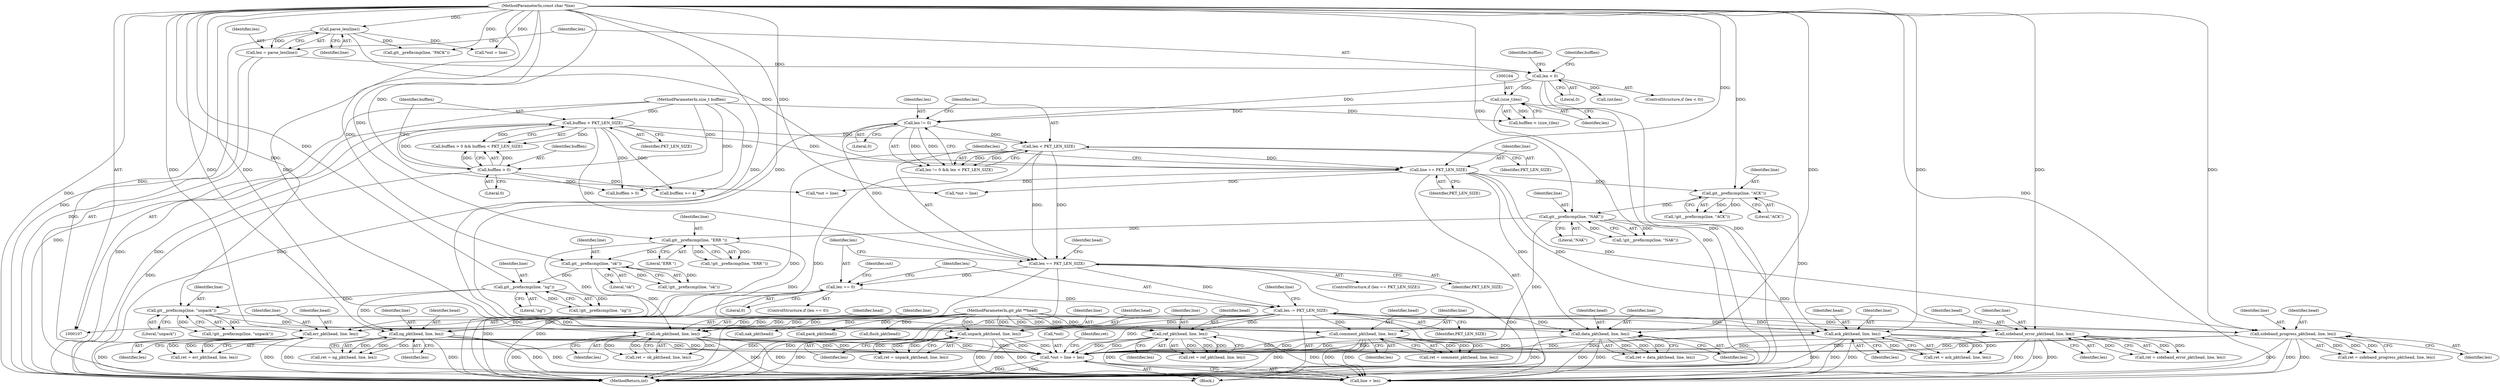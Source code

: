 digraph "0_libgit2_66e3774d279672ee51c3b54545a79d20d1ada834@integer" {
"1000335" [label="(Call,*out = line + len)"];
"1000324" [label="(Call,unpack_pkt(head, line, len))"];
"1000108" [label="(MethodParameterIn,git_pkt **head)"];
"1000319" [label="(Call,git__prefixcmp(line, \"unpack\"))"];
"1000307" [label="(Call,git__prefixcmp(line, \"ng\"))"];
"1000295" [label="(Call,git__prefixcmp(line, \"ok\"))"];
"1000271" [label="(Call,git__prefixcmp(line, \"ERR \"))"];
"1000261" [label="(Call,git__prefixcmp(line, \"NAK\"))"];
"1000249" [label="(Call,git__prefixcmp(line, \"ACK\"))"];
"1000178" [label="(Call,line += PKT_LEN_SIZE)"];
"1000120" [label="(Call,bufflen < PKT_LEN_SIZE)"];
"1000117" [label="(Call,bufflen > 0)"];
"1000111" [label="(MethodParameterIn,size_t bufflen)"];
"1000173" [label="(Call,len < PKT_LEN_SIZE)"];
"1000170" [label="(Call,len != 0)"];
"1000130" [label="(Call,len < 0)"];
"1000125" [label="(Call,len = parse_len(line))"];
"1000127" [label="(Call,parse_len(line))"];
"1000109" [label="(MethodParameterIn,const char *line)"];
"1000163" [label="(Call,(size_t)len)"];
"1000208" [label="(Call,len -= PKT_LEN_SIZE)"];
"1000182" [label="(Call,len == PKT_LEN_SIZE)"];
"1000197" [label="(Call,len == 0)"];
"1000331" [label="(Call,ref_pkt(head, line, len))"];
"1000288" [label="(Call,comment_pkt(head, line, len))"];
"1000230" [label="(Call,sideband_progress_pkt(head, line, len))"];
"1000218" [label="(Call,data_pkt(head, line, len))"];
"1000242" [label="(Call,sideband_error_pkt(head, line, len))"];
"1000254" [label="(Call,ack_pkt(head, line, len))"];
"1000312" [label="(Call,ng_pkt(head, line, len))"];
"1000300" [label="(Call,ok_pkt(head, line, len))"];
"1000276" [label="(Call,err_pkt(head, line, len))"];
"1000333" [label="(Identifier,line)"];
"1000315" [label="(Identifier,len)"];
"1000169" [label="(Call,len != 0 && len < PKT_LEN_SIZE)"];
"1000294" [label="(Call,!git__prefixcmp(line, \"ok\"))"];
"1000320" [label="(Identifier,line)"];
"1000218" [label="(Call,data_pkt(head, line, len))"];
"1000307" [label="(Call,git__prefixcmp(line, \"ng\"))"];
"1000108" [label="(MethodParameterIn,git_pkt **head)"];
"1000219" [label="(Identifier,head)"];
"1000161" [label="(Call,bufflen < (size_t)len)"];
"1000240" [label="(Call,ret = sideband_error_pkt(head, line, len))"];
"1000334" [label="(Identifier,len)"];
"1000131" [label="(Identifier,len)"];
"1000276" [label="(Call,err_pkt(head, line, len))"];
"1000272" [label="(Identifier,line)"];
"1000295" [label="(Call,git__prefixcmp(line, \"ok\"))"];
"1000248" [label="(Call,!git__prefixcmp(line, \"ACK\"))"];
"1000290" [label="(Identifier,line)"];
"1000329" [label="(Call,ret = ref_pkt(head, line, len))"];
"1000291" [label="(Identifier,len)"];
"1000273" [label="(Literal,\"ERR \")"];
"1000251" [label="(Literal,\"ACK\")"];
"1000172" [label="(Literal,0)"];
"1000300" [label="(Call,ok_pkt(head, line, len))"];
"1000336" [label="(Call,*out)"];
"1000254" [label="(Call,ack_pkt(head, line, len))"];
"1000190" [label="(Call,*out = line)"];
"1000321" [label="(Literal,\"unpack\")"];
"1000182" [label="(Call,len == PKT_LEN_SIZE)"];
"1000203" [label="(Identifier,out)"];
"1000296" [label="(Identifier,line)"];
"1000342" [label="(Identifier,ret)"];
"1000120" [label="(Call,bufflen < PKT_LEN_SIZE)"];
"1000171" [label="(Identifier,len)"];
"1000288" [label="(Call,comment_pkt(head, line, len))"];
"1000153" [label="(Call,(int)len)"];
"1000250" [label="(Identifier,line)"];
"1000150" [label="(Call,pack_pkt(head))"];
"1000326" [label="(Identifier,line)"];
"1000232" [label="(Identifier,line)"];
"1000165" [label="(Identifier,len)"];
"1000221" [label="(Identifier,len)"];
"1000199" [label="(Literal,0)"];
"1000255" [label="(Identifier,head)"];
"1000121" [label="(Identifier,bufflen)"];
"1000130" [label="(Call,len < 0)"];
"1000129" [label="(ControlStructure,if (len < 0))"];
"1000314" [label="(Identifier,line)"];
"1000188" [label="(Identifier,head)"];
"1000197" [label="(Call,len == 0)"];
"1000128" [label="(Identifier,line)"];
"1000306" [label="(Call,!git__prefixcmp(line, \"ng\"))"];
"1000274" [label="(Call,ret = err_pkt(head, line, len))"];
"1000119" [label="(Literal,0)"];
"1000249" [label="(Call,git__prefixcmp(line, \"ACK\"))"];
"1000325" [label="(Identifier,head)"];
"1000122" [label="(Identifier,PKT_LEN_SIZE)"];
"1000327" [label="(Identifier,len)"];
"1000322" [label="(Call,ret = unpack_pkt(head, line, len))"];
"1000298" [label="(Call,ret = ok_pkt(head, line, len))"];
"1000301" [label="(Identifier,head)"];
"1000170" [label="(Call,len != 0)"];
"1000206" [label="(Call,flush_pkt(head))"];
"1000233" [label="(Identifier,len)"];
"1000159" [label="(Identifier,bufflen)"];
"1000277" [label="(Identifier,head)"];
"1000140" [label="(Call,git__prefixcmp(line, \"PACK\"))"];
"1000257" [label="(Identifier,len)"];
"1000209" [label="(Identifier,len)"];
"1000145" [label="(Call,*out = line)"];
"1000252" [label="(Call,ret = ack_pkt(head, line, len))"];
"1000262" [label="(Identifier,line)"];
"1000180" [label="(Identifier,PKT_LEN_SIZE)"];
"1000181" [label="(ControlStructure,if (len == PKT_LEN_SIZE))"];
"1000244" [label="(Identifier,line)"];
"1000125" [label="(Call,len = parse_len(line))"];
"1000243" [label="(Identifier,head)"];
"1000335" [label="(Call,*out = line + len)"];
"1000116" [label="(Call,bufflen > 0 && bufflen < PKT_LEN_SIZE)"];
"1000137" [label="(Identifier,bufflen)"];
"1000173" [label="(Call,len < PKT_LEN_SIZE)"];
"1000127" [label="(Call,parse_len(line))"];
"1000118" [label="(Identifier,bufflen)"];
"1000319" [label="(Call,git__prefixcmp(line, \"unpack\"))"];
"1000198" [label="(Identifier,len)"];
"1000231" [label="(Identifier,head)"];
"1000343" [label="(MethodReturn,int)"];
"1000286" [label="(Call,ret = comment_pkt(head, line, len))"];
"1000230" [label="(Call,sideband_progress_pkt(head, line, len))"];
"1000338" [label="(Call,line + len)"];
"1000158" [label="(Call,bufflen > 0)"];
"1000210" [label="(Identifier,PKT_LEN_SIZE)"];
"1000297" [label="(Literal,\"ok\")"];
"1000126" [label="(Identifier,len)"];
"1000214" [label="(Identifier,line)"];
"1000279" [label="(Identifier,len)"];
"1000331" [label="(Call,ref_pkt(head, line, len))"];
"1000312" [label="(Call,ng_pkt(head, line, len))"];
"1000201" [label="(Call,*out = line)"];
"1000220" [label="(Identifier,line)"];
"1000260" [label="(Call,!git__prefixcmp(line, \"NAK\"))"];
"1000228" [label="(Call,ret = sideband_progress_pkt(head, line, len))"];
"1000309" [label="(Literal,\"ng\")"];
"1000245" [label="(Identifier,len)"];
"1000261" [label="(Call,git__prefixcmp(line, \"NAK\"))"];
"1000112" [label="(Block,)"];
"1000175" [label="(Identifier,PKT_LEN_SIZE)"];
"1000208" [label="(Call,len -= PKT_LEN_SIZE)"];
"1000318" [label="(Call,!git__prefixcmp(line, \"unpack\"))"];
"1000117" [label="(Call,bufflen > 0)"];
"1000163" [label="(Call,(size_t)len)"];
"1000109" [label="(MethodParameterIn,const char *line)"];
"1000196" [label="(ControlStructure,if (len == 0))"];
"1000256" [label="(Identifier,line)"];
"1000278" [label="(Identifier,line)"];
"1000216" [label="(Call,ret = data_pkt(head, line, len))"];
"1000302" [label="(Identifier,line)"];
"1000179" [label="(Identifier,line)"];
"1000271" [label="(Call,git__prefixcmp(line, \"ERR \"))"];
"1000174" [label="(Identifier,len)"];
"1000270" [label="(Call,!git__prefixcmp(line, \"ERR \"))"];
"1000178" [label="(Call,line += PKT_LEN_SIZE)"];
"1000313" [label="(Identifier,head)"];
"1000324" [label="(Call,unpack_pkt(head, line, len))"];
"1000308" [label="(Identifier,line)"];
"1000242" [label="(Call,sideband_error_pkt(head, line, len))"];
"1000289" [label="(Identifier,head)"];
"1000132" [label="(Literal,0)"];
"1000332" [label="(Identifier,head)"];
"1000310" [label="(Call,ret = ng_pkt(head, line, len))"];
"1000303" [label="(Identifier,len)"];
"1000266" [label="(Call,nak_pkt(head))"];
"1000263" [label="(Literal,\"NAK\")"];
"1000184" [label="(Identifier,PKT_LEN_SIZE)"];
"1000136" [label="(Call,bufflen >= 4)"];
"1000183" [label="(Identifier,len)"];
"1000111" [label="(MethodParameterIn,size_t bufflen)"];
"1000335" -> "1000112"  [label="AST: "];
"1000335" -> "1000338"  [label="CFG: "];
"1000336" -> "1000335"  [label="AST: "];
"1000338" -> "1000335"  [label="AST: "];
"1000342" -> "1000335"  [label="CFG: "];
"1000335" -> "1000343"  [label="DDG: "];
"1000335" -> "1000343"  [label="DDG: "];
"1000324" -> "1000335"  [label="DDG: "];
"1000324" -> "1000335"  [label="DDG: "];
"1000331" -> "1000335"  [label="DDG: "];
"1000331" -> "1000335"  [label="DDG: "];
"1000288" -> "1000335"  [label="DDG: "];
"1000288" -> "1000335"  [label="DDG: "];
"1000261" -> "1000335"  [label="DDG: "];
"1000230" -> "1000335"  [label="DDG: "];
"1000230" -> "1000335"  [label="DDG: "];
"1000218" -> "1000335"  [label="DDG: "];
"1000218" -> "1000335"  [label="DDG: "];
"1000242" -> "1000335"  [label="DDG: "];
"1000242" -> "1000335"  [label="DDG: "];
"1000254" -> "1000335"  [label="DDG: "];
"1000254" -> "1000335"  [label="DDG: "];
"1000312" -> "1000335"  [label="DDG: "];
"1000312" -> "1000335"  [label="DDG: "];
"1000300" -> "1000335"  [label="DDG: "];
"1000300" -> "1000335"  [label="DDG: "];
"1000276" -> "1000335"  [label="DDG: "];
"1000276" -> "1000335"  [label="DDG: "];
"1000109" -> "1000335"  [label="DDG: "];
"1000208" -> "1000335"  [label="DDG: "];
"1000324" -> "1000322"  [label="AST: "];
"1000324" -> "1000327"  [label="CFG: "];
"1000325" -> "1000324"  [label="AST: "];
"1000326" -> "1000324"  [label="AST: "];
"1000327" -> "1000324"  [label="AST: "];
"1000322" -> "1000324"  [label="CFG: "];
"1000324" -> "1000343"  [label="DDG: "];
"1000324" -> "1000322"  [label="DDG: "];
"1000324" -> "1000322"  [label="DDG: "];
"1000324" -> "1000322"  [label="DDG: "];
"1000108" -> "1000324"  [label="DDG: "];
"1000319" -> "1000324"  [label="DDG: "];
"1000109" -> "1000324"  [label="DDG: "];
"1000208" -> "1000324"  [label="DDG: "];
"1000324" -> "1000338"  [label="DDG: "];
"1000324" -> "1000338"  [label="DDG: "];
"1000108" -> "1000107"  [label="AST: "];
"1000108" -> "1000343"  [label="DDG: "];
"1000108" -> "1000150"  [label="DDG: "];
"1000108" -> "1000206"  [label="DDG: "];
"1000108" -> "1000218"  [label="DDG: "];
"1000108" -> "1000230"  [label="DDG: "];
"1000108" -> "1000242"  [label="DDG: "];
"1000108" -> "1000254"  [label="DDG: "];
"1000108" -> "1000266"  [label="DDG: "];
"1000108" -> "1000276"  [label="DDG: "];
"1000108" -> "1000288"  [label="DDG: "];
"1000108" -> "1000300"  [label="DDG: "];
"1000108" -> "1000312"  [label="DDG: "];
"1000108" -> "1000331"  [label="DDG: "];
"1000319" -> "1000318"  [label="AST: "];
"1000319" -> "1000321"  [label="CFG: "];
"1000320" -> "1000319"  [label="AST: "];
"1000321" -> "1000319"  [label="AST: "];
"1000318" -> "1000319"  [label="CFG: "];
"1000319" -> "1000318"  [label="DDG: "];
"1000319" -> "1000318"  [label="DDG: "];
"1000307" -> "1000319"  [label="DDG: "];
"1000109" -> "1000319"  [label="DDG: "];
"1000319" -> "1000331"  [label="DDG: "];
"1000307" -> "1000306"  [label="AST: "];
"1000307" -> "1000309"  [label="CFG: "];
"1000308" -> "1000307"  [label="AST: "];
"1000309" -> "1000307"  [label="AST: "];
"1000306" -> "1000307"  [label="CFG: "];
"1000307" -> "1000306"  [label="DDG: "];
"1000307" -> "1000306"  [label="DDG: "];
"1000295" -> "1000307"  [label="DDG: "];
"1000109" -> "1000307"  [label="DDG: "];
"1000307" -> "1000312"  [label="DDG: "];
"1000295" -> "1000294"  [label="AST: "];
"1000295" -> "1000297"  [label="CFG: "];
"1000296" -> "1000295"  [label="AST: "];
"1000297" -> "1000295"  [label="AST: "];
"1000294" -> "1000295"  [label="CFG: "];
"1000295" -> "1000294"  [label="DDG: "];
"1000295" -> "1000294"  [label="DDG: "];
"1000271" -> "1000295"  [label="DDG: "];
"1000109" -> "1000295"  [label="DDG: "];
"1000295" -> "1000300"  [label="DDG: "];
"1000271" -> "1000270"  [label="AST: "];
"1000271" -> "1000273"  [label="CFG: "];
"1000272" -> "1000271"  [label="AST: "];
"1000273" -> "1000271"  [label="AST: "];
"1000270" -> "1000271"  [label="CFG: "];
"1000271" -> "1000270"  [label="DDG: "];
"1000271" -> "1000270"  [label="DDG: "];
"1000261" -> "1000271"  [label="DDG: "];
"1000109" -> "1000271"  [label="DDG: "];
"1000271" -> "1000276"  [label="DDG: "];
"1000271" -> "1000288"  [label="DDG: "];
"1000261" -> "1000260"  [label="AST: "];
"1000261" -> "1000263"  [label="CFG: "];
"1000262" -> "1000261"  [label="AST: "];
"1000263" -> "1000261"  [label="AST: "];
"1000260" -> "1000261"  [label="CFG: "];
"1000261" -> "1000260"  [label="DDG: "];
"1000261" -> "1000260"  [label="DDG: "];
"1000249" -> "1000261"  [label="DDG: "];
"1000109" -> "1000261"  [label="DDG: "];
"1000261" -> "1000338"  [label="DDG: "];
"1000249" -> "1000248"  [label="AST: "];
"1000249" -> "1000251"  [label="CFG: "];
"1000250" -> "1000249"  [label="AST: "];
"1000251" -> "1000249"  [label="AST: "];
"1000248" -> "1000249"  [label="CFG: "];
"1000249" -> "1000248"  [label="DDG: "];
"1000249" -> "1000248"  [label="DDG: "];
"1000178" -> "1000249"  [label="DDG: "];
"1000109" -> "1000249"  [label="DDG: "];
"1000249" -> "1000254"  [label="DDG: "];
"1000178" -> "1000112"  [label="AST: "];
"1000178" -> "1000180"  [label="CFG: "];
"1000179" -> "1000178"  [label="AST: "];
"1000180" -> "1000178"  [label="AST: "];
"1000183" -> "1000178"  [label="CFG: "];
"1000120" -> "1000178"  [label="DDG: "];
"1000173" -> "1000178"  [label="DDG: "];
"1000127" -> "1000178"  [label="DDG: "];
"1000109" -> "1000178"  [label="DDG: "];
"1000178" -> "1000190"  [label="DDG: "];
"1000178" -> "1000201"  [label="DDG: "];
"1000178" -> "1000218"  [label="DDG: "];
"1000178" -> "1000230"  [label="DDG: "];
"1000178" -> "1000242"  [label="DDG: "];
"1000120" -> "1000116"  [label="AST: "];
"1000120" -> "1000122"  [label="CFG: "];
"1000121" -> "1000120"  [label="AST: "];
"1000122" -> "1000120"  [label="AST: "];
"1000116" -> "1000120"  [label="CFG: "];
"1000120" -> "1000343"  [label="DDG: "];
"1000120" -> "1000343"  [label="DDG: "];
"1000120" -> "1000116"  [label="DDG: "];
"1000120" -> "1000116"  [label="DDG: "];
"1000117" -> "1000120"  [label="DDG: "];
"1000111" -> "1000120"  [label="DDG: "];
"1000120" -> "1000136"  [label="DDG: "];
"1000120" -> "1000158"  [label="DDG: "];
"1000120" -> "1000173"  [label="DDG: "];
"1000120" -> "1000182"  [label="DDG: "];
"1000117" -> "1000116"  [label="AST: "];
"1000117" -> "1000119"  [label="CFG: "];
"1000118" -> "1000117"  [label="AST: "];
"1000119" -> "1000117"  [label="AST: "];
"1000121" -> "1000117"  [label="CFG: "];
"1000116" -> "1000117"  [label="CFG: "];
"1000117" -> "1000343"  [label="DDG: "];
"1000117" -> "1000116"  [label="DDG: "];
"1000117" -> "1000116"  [label="DDG: "];
"1000111" -> "1000117"  [label="DDG: "];
"1000117" -> "1000136"  [label="DDG: "];
"1000117" -> "1000158"  [label="DDG: "];
"1000111" -> "1000107"  [label="AST: "];
"1000111" -> "1000343"  [label="DDG: "];
"1000111" -> "1000136"  [label="DDG: "];
"1000111" -> "1000158"  [label="DDG: "];
"1000111" -> "1000161"  [label="DDG: "];
"1000173" -> "1000169"  [label="AST: "];
"1000173" -> "1000175"  [label="CFG: "];
"1000174" -> "1000173"  [label="AST: "];
"1000175" -> "1000173"  [label="AST: "];
"1000169" -> "1000173"  [label="CFG: "];
"1000173" -> "1000343"  [label="DDG: "];
"1000173" -> "1000343"  [label="DDG: "];
"1000173" -> "1000169"  [label="DDG: "];
"1000173" -> "1000169"  [label="DDG: "];
"1000170" -> "1000173"  [label="DDG: "];
"1000173" -> "1000182"  [label="DDG: "];
"1000173" -> "1000182"  [label="DDG: "];
"1000170" -> "1000169"  [label="AST: "];
"1000170" -> "1000172"  [label="CFG: "];
"1000171" -> "1000170"  [label="AST: "];
"1000172" -> "1000170"  [label="AST: "];
"1000174" -> "1000170"  [label="CFG: "];
"1000169" -> "1000170"  [label="CFG: "];
"1000170" -> "1000343"  [label="DDG: "];
"1000170" -> "1000169"  [label="DDG: "];
"1000170" -> "1000169"  [label="DDG: "];
"1000130" -> "1000170"  [label="DDG: "];
"1000163" -> "1000170"  [label="DDG: "];
"1000170" -> "1000182"  [label="DDG: "];
"1000130" -> "1000129"  [label="AST: "];
"1000130" -> "1000132"  [label="CFG: "];
"1000131" -> "1000130"  [label="AST: "];
"1000132" -> "1000130"  [label="AST: "];
"1000137" -> "1000130"  [label="CFG: "];
"1000159" -> "1000130"  [label="CFG: "];
"1000130" -> "1000343"  [label="DDG: "];
"1000130" -> "1000343"  [label="DDG: "];
"1000125" -> "1000130"  [label="DDG: "];
"1000130" -> "1000153"  [label="DDG: "];
"1000130" -> "1000163"  [label="DDG: "];
"1000125" -> "1000112"  [label="AST: "];
"1000125" -> "1000127"  [label="CFG: "];
"1000126" -> "1000125"  [label="AST: "];
"1000127" -> "1000125"  [label="AST: "];
"1000131" -> "1000125"  [label="CFG: "];
"1000125" -> "1000343"  [label="DDG: "];
"1000127" -> "1000125"  [label="DDG: "];
"1000127" -> "1000128"  [label="CFG: "];
"1000128" -> "1000127"  [label="AST: "];
"1000127" -> "1000343"  [label="DDG: "];
"1000109" -> "1000127"  [label="DDG: "];
"1000127" -> "1000140"  [label="DDG: "];
"1000127" -> "1000145"  [label="DDG: "];
"1000109" -> "1000107"  [label="AST: "];
"1000109" -> "1000343"  [label="DDG: "];
"1000109" -> "1000140"  [label="DDG: "];
"1000109" -> "1000145"  [label="DDG: "];
"1000109" -> "1000190"  [label="DDG: "];
"1000109" -> "1000201"  [label="DDG: "];
"1000109" -> "1000218"  [label="DDG: "];
"1000109" -> "1000230"  [label="DDG: "];
"1000109" -> "1000242"  [label="DDG: "];
"1000109" -> "1000254"  [label="DDG: "];
"1000109" -> "1000276"  [label="DDG: "];
"1000109" -> "1000288"  [label="DDG: "];
"1000109" -> "1000300"  [label="DDG: "];
"1000109" -> "1000312"  [label="DDG: "];
"1000109" -> "1000331"  [label="DDG: "];
"1000109" -> "1000338"  [label="DDG: "];
"1000163" -> "1000161"  [label="AST: "];
"1000163" -> "1000165"  [label="CFG: "];
"1000164" -> "1000163"  [label="AST: "];
"1000165" -> "1000163"  [label="AST: "];
"1000161" -> "1000163"  [label="CFG: "];
"1000163" -> "1000343"  [label="DDG: "];
"1000163" -> "1000161"  [label="DDG: "];
"1000208" -> "1000112"  [label="AST: "];
"1000208" -> "1000210"  [label="CFG: "];
"1000209" -> "1000208"  [label="AST: "];
"1000210" -> "1000208"  [label="AST: "];
"1000214" -> "1000208"  [label="CFG: "];
"1000208" -> "1000343"  [label="DDG: "];
"1000182" -> "1000208"  [label="DDG: "];
"1000197" -> "1000208"  [label="DDG: "];
"1000208" -> "1000218"  [label="DDG: "];
"1000208" -> "1000230"  [label="DDG: "];
"1000208" -> "1000242"  [label="DDG: "];
"1000208" -> "1000254"  [label="DDG: "];
"1000208" -> "1000276"  [label="DDG: "];
"1000208" -> "1000288"  [label="DDG: "];
"1000208" -> "1000300"  [label="DDG: "];
"1000208" -> "1000312"  [label="DDG: "];
"1000208" -> "1000331"  [label="DDG: "];
"1000208" -> "1000338"  [label="DDG: "];
"1000182" -> "1000181"  [label="AST: "];
"1000182" -> "1000184"  [label="CFG: "];
"1000183" -> "1000182"  [label="AST: "];
"1000184" -> "1000182"  [label="AST: "];
"1000188" -> "1000182"  [label="CFG: "];
"1000198" -> "1000182"  [label="CFG: "];
"1000182" -> "1000343"  [label="DDG: "];
"1000182" -> "1000343"  [label="DDG: "];
"1000182" -> "1000343"  [label="DDG: "];
"1000182" -> "1000197"  [label="DDG: "];
"1000197" -> "1000196"  [label="AST: "];
"1000197" -> "1000199"  [label="CFG: "];
"1000198" -> "1000197"  [label="AST: "];
"1000199" -> "1000197"  [label="AST: "];
"1000203" -> "1000197"  [label="CFG: "];
"1000209" -> "1000197"  [label="CFG: "];
"1000197" -> "1000343"  [label="DDG: "];
"1000197" -> "1000343"  [label="DDG: "];
"1000331" -> "1000329"  [label="AST: "];
"1000331" -> "1000334"  [label="CFG: "];
"1000332" -> "1000331"  [label="AST: "];
"1000333" -> "1000331"  [label="AST: "];
"1000334" -> "1000331"  [label="AST: "];
"1000329" -> "1000331"  [label="CFG: "];
"1000331" -> "1000343"  [label="DDG: "];
"1000331" -> "1000329"  [label="DDG: "];
"1000331" -> "1000329"  [label="DDG: "];
"1000331" -> "1000329"  [label="DDG: "];
"1000331" -> "1000338"  [label="DDG: "];
"1000331" -> "1000338"  [label="DDG: "];
"1000288" -> "1000286"  [label="AST: "];
"1000288" -> "1000291"  [label="CFG: "];
"1000289" -> "1000288"  [label="AST: "];
"1000290" -> "1000288"  [label="AST: "];
"1000291" -> "1000288"  [label="AST: "];
"1000286" -> "1000288"  [label="CFG: "];
"1000288" -> "1000343"  [label="DDG: "];
"1000288" -> "1000286"  [label="DDG: "];
"1000288" -> "1000286"  [label="DDG: "];
"1000288" -> "1000286"  [label="DDG: "];
"1000288" -> "1000338"  [label="DDG: "];
"1000288" -> "1000338"  [label="DDG: "];
"1000230" -> "1000228"  [label="AST: "];
"1000230" -> "1000233"  [label="CFG: "];
"1000231" -> "1000230"  [label="AST: "];
"1000232" -> "1000230"  [label="AST: "];
"1000233" -> "1000230"  [label="AST: "];
"1000228" -> "1000230"  [label="CFG: "];
"1000230" -> "1000343"  [label="DDG: "];
"1000230" -> "1000228"  [label="DDG: "];
"1000230" -> "1000228"  [label="DDG: "];
"1000230" -> "1000228"  [label="DDG: "];
"1000230" -> "1000338"  [label="DDG: "];
"1000230" -> "1000338"  [label="DDG: "];
"1000218" -> "1000216"  [label="AST: "];
"1000218" -> "1000221"  [label="CFG: "];
"1000219" -> "1000218"  [label="AST: "];
"1000220" -> "1000218"  [label="AST: "];
"1000221" -> "1000218"  [label="AST: "];
"1000216" -> "1000218"  [label="CFG: "];
"1000218" -> "1000343"  [label="DDG: "];
"1000218" -> "1000216"  [label="DDG: "];
"1000218" -> "1000216"  [label="DDG: "];
"1000218" -> "1000216"  [label="DDG: "];
"1000218" -> "1000338"  [label="DDG: "];
"1000218" -> "1000338"  [label="DDG: "];
"1000242" -> "1000240"  [label="AST: "];
"1000242" -> "1000245"  [label="CFG: "];
"1000243" -> "1000242"  [label="AST: "];
"1000244" -> "1000242"  [label="AST: "];
"1000245" -> "1000242"  [label="AST: "];
"1000240" -> "1000242"  [label="CFG: "];
"1000242" -> "1000343"  [label="DDG: "];
"1000242" -> "1000240"  [label="DDG: "];
"1000242" -> "1000240"  [label="DDG: "];
"1000242" -> "1000240"  [label="DDG: "];
"1000242" -> "1000338"  [label="DDG: "];
"1000242" -> "1000338"  [label="DDG: "];
"1000254" -> "1000252"  [label="AST: "];
"1000254" -> "1000257"  [label="CFG: "];
"1000255" -> "1000254"  [label="AST: "];
"1000256" -> "1000254"  [label="AST: "];
"1000257" -> "1000254"  [label="AST: "];
"1000252" -> "1000254"  [label="CFG: "];
"1000254" -> "1000343"  [label="DDG: "];
"1000254" -> "1000252"  [label="DDG: "];
"1000254" -> "1000252"  [label="DDG: "];
"1000254" -> "1000252"  [label="DDG: "];
"1000254" -> "1000338"  [label="DDG: "];
"1000254" -> "1000338"  [label="DDG: "];
"1000312" -> "1000310"  [label="AST: "];
"1000312" -> "1000315"  [label="CFG: "];
"1000313" -> "1000312"  [label="AST: "];
"1000314" -> "1000312"  [label="AST: "];
"1000315" -> "1000312"  [label="AST: "];
"1000310" -> "1000312"  [label="CFG: "];
"1000312" -> "1000343"  [label="DDG: "];
"1000312" -> "1000310"  [label="DDG: "];
"1000312" -> "1000310"  [label="DDG: "];
"1000312" -> "1000310"  [label="DDG: "];
"1000312" -> "1000338"  [label="DDG: "];
"1000312" -> "1000338"  [label="DDG: "];
"1000300" -> "1000298"  [label="AST: "];
"1000300" -> "1000303"  [label="CFG: "];
"1000301" -> "1000300"  [label="AST: "];
"1000302" -> "1000300"  [label="AST: "];
"1000303" -> "1000300"  [label="AST: "];
"1000298" -> "1000300"  [label="CFG: "];
"1000300" -> "1000343"  [label="DDG: "];
"1000300" -> "1000298"  [label="DDG: "];
"1000300" -> "1000298"  [label="DDG: "];
"1000300" -> "1000298"  [label="DDG: "];
"1000300" -> "1000338"  [label="DDG: "];
"1000300" -> "1000338"  [label="DDG: "];
"1000276" -> "1000274"  [label="AST: "];
"1000276" -> "1000279"  [label="CFG: "];
"1000277" -> "1000276"  [label="AST: "];
"1000278" -> "1000276"  [label="AST: "];
"1000279" -> "1000276"  [label="AST: "];
"1000274" -> "1000276"  [label="CFG: "];
"1000276" -> "1000343"  [label="DDG: "];
"1000276" -> "1000274"  [label="DDG: "];
"1000276" -> "1000274"  [label="DDG: "];
"1000276" -> "1000274"  [label="DDG: "];
"1000276" -> "1000338"  [label="DDG: "];
"1000276" -> "1000338"  [label="DDG: "];
}
